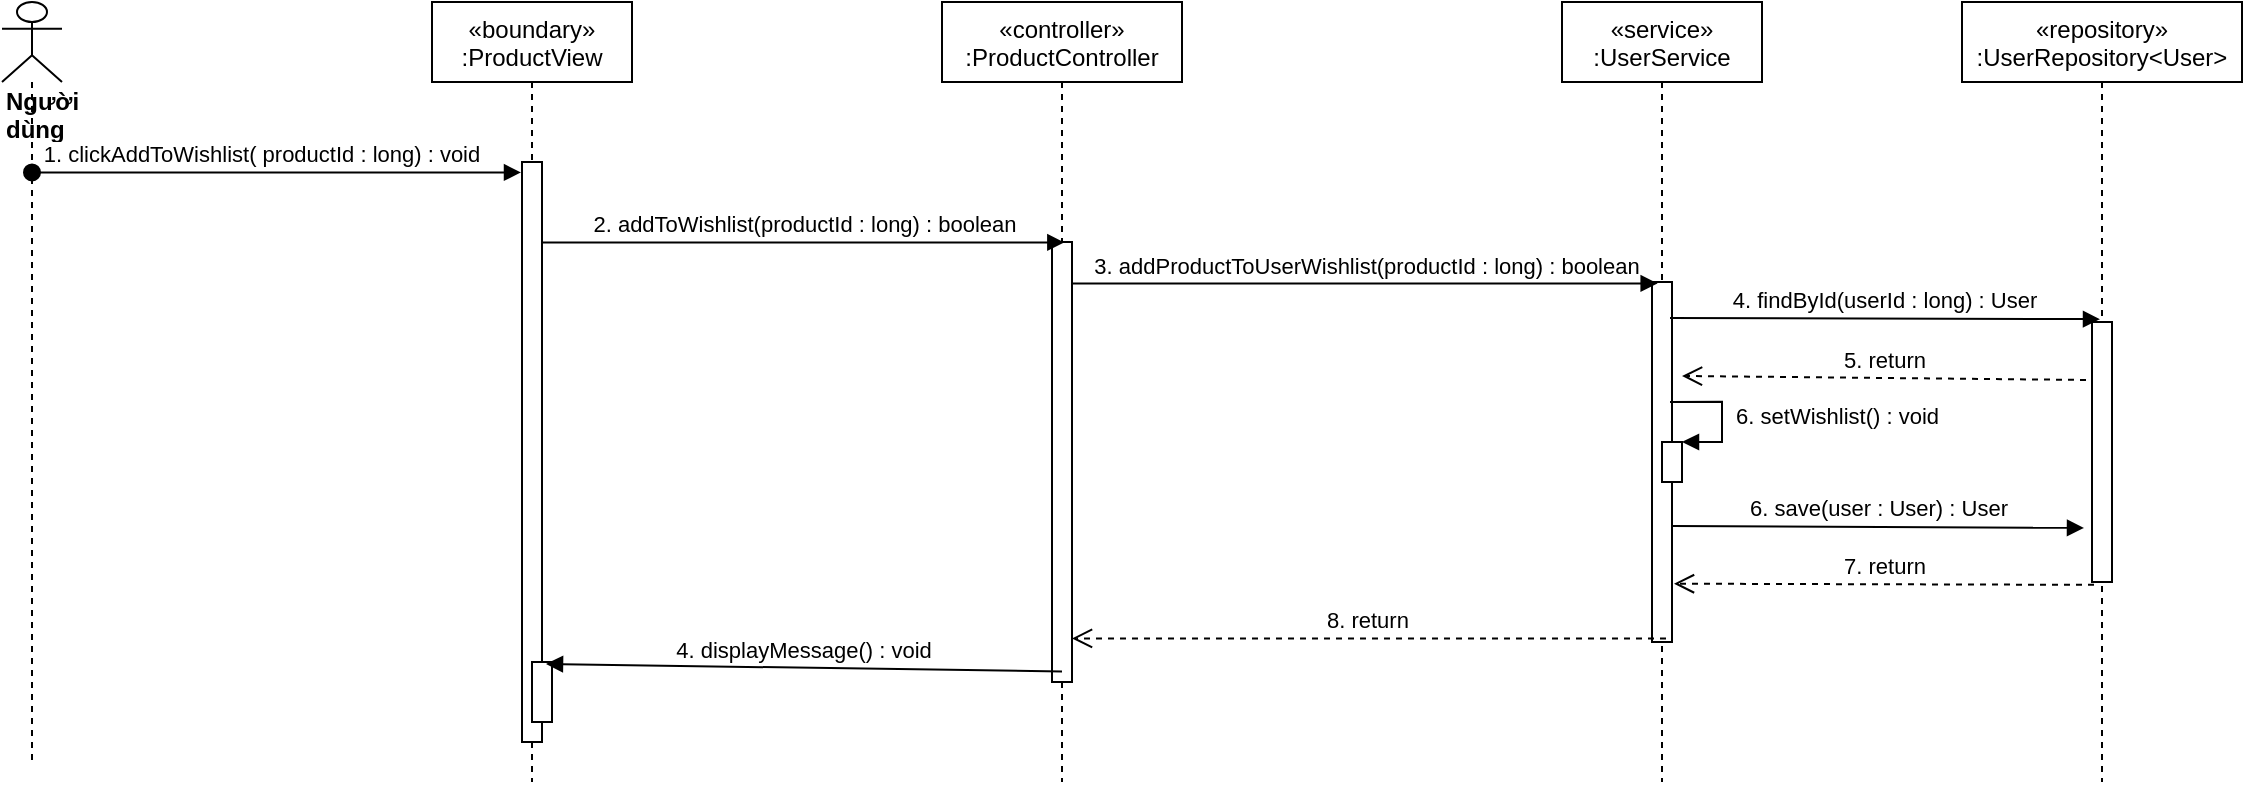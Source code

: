<mxfile version="14.6.13" type="device"><diagram id="C5RBs43oDa-KdzZeNtuy" name="Page-1"><mxGraphModel dx="1108" dy="425" grid="1" gridSize="10" guides="1" tooltips="1" connect="1" arrows="1" fold="1" page="1" pageScale="1" pageWidth="827" pageHeight="1169" math="0" shadow="0"><root><mxCell id="WIyWlLk6GJQsqaUBKTNV-0"/><mxCell id="WIyWlLk6GJQsqaUBKTNV-1" parent="WIyWlLk6GJQsqaUBKTNV-0"/><mxCell id="Y16akIQgOgXssCz7ZS-G-0" value="«boundary»&#10;:ProductView" style="shape=umlLifeline;perimeter=lifelinePerimeter;container=1;collapsible=0;recursiveResize=0;rounded=0;shadow=0;strokeWidth=1;" vertex="1" parent="WIyWlLk6GJQsqaUBKTNV-1"><mxGeometry x="325" y="80" width="100" height="390" as="geometry"/></mxCell><mxCell id="Y16akIQgOgXssCz7ZS-G-1" value="" style="points=[];perimeter=orthogonalPerimeter;rounded=0;shadow=0;strokeWidth=1;" vertex="1" parent="Y16akIQgOgXssCz7ZS-G-0"><mxGeometry x="45" y="80" width="10" height="290" as="geometry"/></mxCell><mxCell id="Y16akIQgOgXssCz7ZS-G-2" value="" style="html=1;points=[];perimeter=orthogonalPerimeter;" vertex="1" parent="Y16akIQgOgXssCz7ZS-G-0"><mxGeometry x="50" y="330" width="10" height="30" as="geometry"/></mxCell><mxCell id="Y16akIQgOgXssCz7ZS-G-3" value="«controller»&#10;:ProductController" style="shape=umlLifeline;perimeter=lifelinePerimeter;container=1;collapsible=0;recursiveResize=0;rounded=0;shadow=0;strokeWidth=1;" vertex="1" parent="WIyWlLk6GJQsqaUBKTNV-1"><mxGeometry x="580" y="80" width="120" height="390" as="geometry"/></mxCell><mxCell id="Y16akIQgOgXssCz7ZS-G-4" value="" style="points=[];perimeter=orthogonalPerimeter;rounded=0;shadow=0;strokeWidth=1;" vertex="1" parent="Y16akIQgOgXssCz7ZS-G-3"><mxGeometry x="55" y="120" width="10" height="220" as="geometry"/></mxCell><mxCell id="Y16akIQgOgXssCz7ZS-G-5" value="&lt;div&gt;&lt;b&gt;Người dùng&lt;/b&gt;&lt;/div&gt;" style="shape=umlLifeline;participant=umlActor;perimeter=lifelinePerimeter;whiteSpace=wrap;html=1;container=1;collapsible=0;recursiveResize=0;verticalAlign=top;spacingTop=36;outlineConnect=0;align=left;" vertex="1" parent="WIyWlLk6GJQsqaUBKTNV-1"><mxGeometry x="110" y="80" width="30" height="380" as="geometry"/></mxCell><mxCell id="Y16akIQgOgXssCz7ZS-G-6" value="1. clickAddToWishlist( productId : long) : void" style="verticalAlign=bottom;startArrow=oval;endArrow=block;startSize=8;shadow=0;strokeWidth=1;entryX=-0.05;entryY=0.018;entryDx=0;entryDy=0;entryPerimeter=0;" edge="1" parent="WIyWlLk6GJQsqaUBKTNV-1" source="Y16akIQgOgXssCz7ZS-G-5" target="Y16akIQgOgXssCz7ZS-G-1"><mxGeometry x="-0.06" relative="1" as="geometry"><mxPoint x="100" y="170" as="sourcePoint"/><mxPoint as="offset"/></mxGeometry></mxCell><mxCell id="Y16akIQgOgXssCz7ZS-G-7" value="«service»&#10;:UserService" style="shape=umlLifeline;perimeter=lifelinePerimeter;container=1;collapsible=0;recursiveResize=0;rounded=0;shadow=0;strokeWidth=1;" vertex="1" parent="WIyWlLk6GJQsqaUBKTNV-1"><mxGeometry x="890" y="80" width="100" height="390" as="geometry"/></mxCell><mxCell id="Y16akIQgOgXssCz7ZS-G-8" value="" style="points=[];perimeter=orthogonalPerimeter;rounded=0;shadow=0;strokeWidth=1;" vertex="1" parent="Y16akIQgOgXssCz7ZS-G-7"><mxGeometry x="45" y="140" width="10" height="180" as="geometry"/></mxCell><mxCell id="Y16akIQgOgXssCz7ZS-G-9" value="2. addToWishlist(productId : long) : boolean" style="html=1;verticalAlign=bottom;endArrow=block;entryX=0.617;entryY=0.001;entryDx=0;entryDy=0;entryPerimeter=0;" edge="1" parent="WIyWlLk6GJQsqaUBKTNV-1" source="Y16akIQgOgXssCz7ZS-G-1" target="Y16akIQgOgXssCz7ZS-G-4"><mxGeometry width="80" relative="1" as="geometry"><mxPoint x="320" y="248" as="sourcePoint"/><mxPoint x="500" y="210" as="targetPoint"/></mxGeometry></mxCell><mxCell id="Y16akIQgOgXssCz7ZS-G-10" value="3. addProductToUserWishlist(productId : long) : boolean" style="html=1;verticalAlign=bottom;endArrow=block;entryX=0.283;entryY=0.004;entryDx=0;entryDy=0;entryPerimeter=0;" edge="1" parent="WIyWlLk6GJQsqaUBKTNV-1" source="Y16akIQgOgXssCz7ZS-G-4" target="Y16akIQgOgXssCz7ZS-G-8"><mxGeometry width="80" relative="1" as="geometry"><mxPoint x="670" y="210" as="sourcePoint"/><mxPoint x="760" y="280" as="targetPoint"/></mxGeometry></mxCell><mxCell id="Y16akIQgOgXssCz7ZS-G-11" value="8. return&amp;nbsp;" style="html=1;verticalAlign=bottom;endArrow=open;dashed=1;endSize=8;exitX=0.7;exitY=0.99;exitDx=0;exitDy=0;exitPerimeter=0;" edge="1" parent="WIyWlLk6GJQsqaUBKTNV-1" source="Y16akIQgOgXssCz7ZS-G-8" target="Y16akIQgOgXssCz7ZS-G-4"><mxGeometry relative="1" as="geometry"><mxPoint x="870" y="370" as="sourcePoint"/><mxPoint x="650" y="370" as="targetPoint"/></mxGeometry></mxCell><mxCell id="Y16akIQgOgXssCz7ZS-G-12" value="4. displayMessage() : void" style="verticalAlign=bottom;endArrow=block;shadow=0;strokeWidth=1;exitX=0.5;exitY=0.976;exitDx=0;exitDy=0;exitPerimeter=0;entryX=0.7;entryY=0.033;entryDx=0;entryDy=0;entryPerimeter=0;" edge="1" parent="WIyWlLk6GJQsqaUBKTNV-1" source="Y16akIQgOgXssCz7ZS-G-4" target="Y16akIQgOgXssCz7ZS-G-2"><mxGeometry relative="1" as="geometry"><mxPoint x="565" y="370" as="sourcePoint"/><mxPoint x="350" y="401" as="targetPoint"/></mxGeometry></mxCell><mxCell id="Y16akIQgOgXssCz7ZS-G-13" value="«repository»&#10;:UserRepository&lt;User&gt;" style="shape=umlLifeline;perimeter=lifelinePerimeter;container=1;collapsible=0;recursiveResize=0;rounded=0;shadow=0;strokeWidth=1;" vertex="1" parent="WIyWlLk6GJQsqaUBKTNV-1"><mxGeometry x="1090" y="80" width="140" height="390" as="geometry"/></mxCell><mxCell id="Y16akIQgOgXssCz7ZS-G-14" value="" style="points=[];perimeter=orthogonalPerimeter;rounded=0;shadow=0;strokeWidth=1;" vertex="1" parent="Y16akIQgOgXssCz7ZS-G-13"><mxGeometry x="65" y="160" width="10" height="130" as="geometry"/></mxCell><mxCell id="Y16akIQgOgXssCz7ZS-G-15" value="6. save(user : User) : User" style="html=1;verticalAlign=bottom;endArrow=block;entryX=-0.4;entryY=0.792;entryDx=0;entryDy=0;entryPerimeter=0;exitX=1;exitY=0.678;exitDx=0;exitDy=0;exitPerimeter=0;" edge="1" parent="WIyWlLk6GJQsqaUBKTNV-1" source="Y16akIQgOgXssCz7ZS-G-8" target="Y16akIQgOgXssCz7ZS-G-14"><mxGeometry width="80" relative="1" as="geometry"><mxPoint x="949" y="303" as="sourcePoint"/><mxPoint x="840" y="260" as="targetPoint"/></mxGeometry></mxCell><mxCell id="Y16akIQgOgXssCz7ZS-G-16" value="7. return" style="html=1;verticalAlign=bottom;endArrow=open;dashed=1;endSize=8;entryX=1.1;entryY=0.838;entryDx=0;entryDy=0;entryPerimeter=0;exitX=0.1;exitY=1.011;exitDx=0;exitDy=0;exitPerimeter=0;" edge="1" parent="WIyWlLk6GJQsqaUBKTNV-1" source="Y16akIQgOgXssCz7ZS-G-14" target="Y16akIQgOgXssCz7ZS-G-8"><mxGeometry relative="1" as="geometry"><mxPoint x="1120" y="329" as="sourcePoint"/><mxPoint x="947" y="279" as="targetPoint"/></mxGeometry></mxCell><mxCell id="Y16akIQgOgXssCz7ZS-G-17" value="4. findById(userId : long) : User" style="html=1;verticalAlign=bottom;endArrow=block;entryX=0.4;entryY=-0.011;entryDx=0;entryDy=0;entryPerimeter=0;exitX=0.9;exitY=0.1;exitDx=0;exitDy=0;exitPerimeter=0;" edge="1" parent="WIyWlLk6GJQsqaUBKTNV-1" source="Y16akIQgOgXssCz7ZS-G-8" target="Y16akIQgOgXssCz7ZS-G-14"><mxGeometry width="80" relative="1" as="geometry"><mxPoint x="950" y="239" as="sourcePoint"/><mxPoint x="870" y="240" as="targetPoint"/></mxGeometry></mxCell><mxCell id="Y16akIQgOgXssCz7ZS-G-18" value="5. return" style="html=1;verticalAlign=bottom;endArrow=open;dashed=1;endSize=8;entryX=1.5;entryY=0.261;entryDx=0;entryDy=0;entryPerimeter=0;exitX=-0.3;exitY=0.223;exitDx=0;exitDy=0;exitPerimeter=0;" edge="1" parent="WIyWlLk6GJQsqaUBKTNV-1" source="Y16akIQgOgXssCz7ZS-G-14" target="Y16akIQgOgXssCz7ZS-G-8"><mxGeometry relative="1" as="geometry"><mxPoint x="870" y="240" as="sourcePoint"/><mxPoint x="950" y="266" as="targetPoint"/></mxGeometry></mxCell><mxCell id="Y16akIQgOgXssCz7ZS-G-21" value="" style="html=1;points=[];perimeter=orthogonalPerimeter;" vertex="1" parent="WIyWlLk6GJQsqaUBKTNV-1"><mxGeometry x="940" y="300" width="10" height="20" as="geometry"/></mxCell><mxCell id="Y16akIQgOgXssCz7ZS-G-22" value="&amp;nbsp;6. setWishlist() : void" style="edgeStyle=orthogonalEdgeStyle;html=1;align=left;spacingLeft=2;endArrow=block;rounded=0;entryX=1;entryY=0;exitX=0.9;exitY=0.333;exitDx=0;exitDy=0;exitPerimeter=0;" edge="1" target="Y16akIQgOgXssCz7ZS-G-21" parent="WIyWlLk6GJQsqaUBKTNV-1" source="Y16akIQgOgXssCz7ZS-G-8"><mxGeometry relative="1" as="geometry"><mxPoint x="955" y="280" as="sourcePoint"/><Array as="points"><mxPoint x="970" y="280"/><mxPoint x="970" y="300"/></Array></mxGeometry></mxCell></root></mxGraphModel></diagram></mxfile>